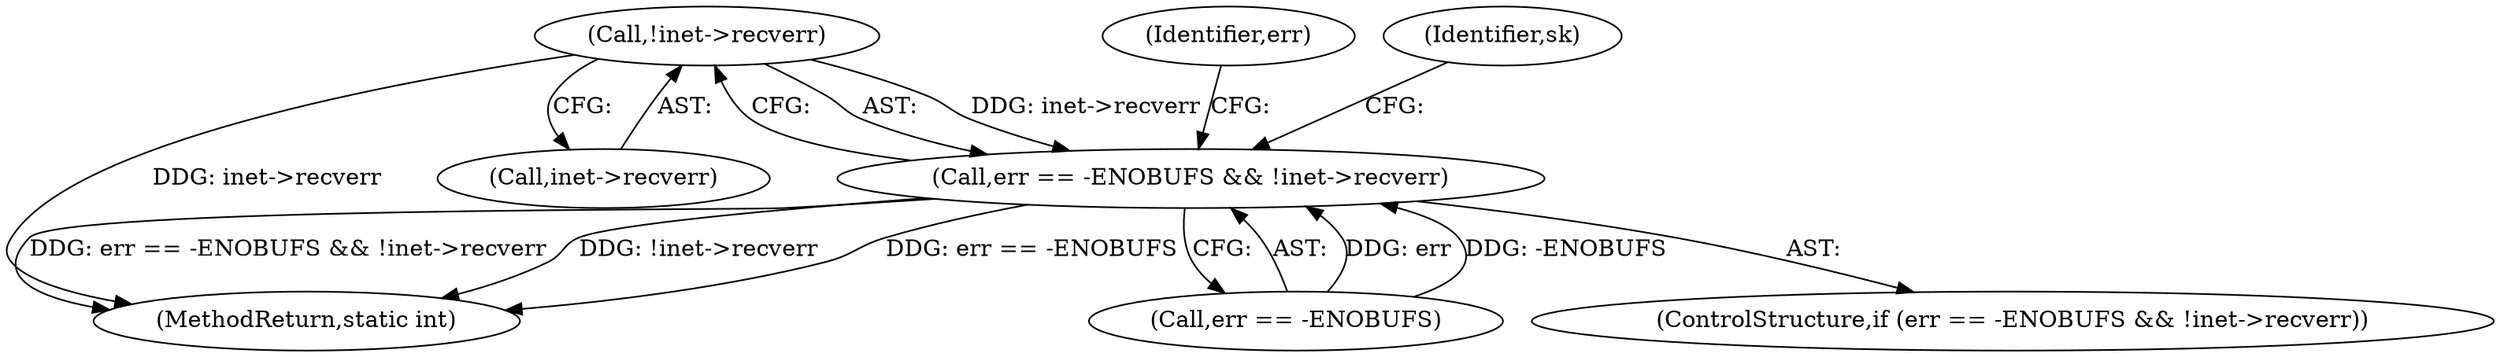 digraph "0_linux_f6d8bd051c391c1c0458a30b2a7abcd939329259_27@API" {
"1000523" [label="(Call,!inet->recverr)"];
"1000518" [label="(Call,err == -ENOBUFS && !inet->recverr)"];
"1000519" [label="(Call,err == -ENOBUFS)"];
"1000518" [label="(Call,err == -ENOBUFS && !inet->recverr)"];
"1000523" [label="(Call,!inet->recverr)"];
"1000570" [label="(MethodReturn,static int)"];
"1000524" [label="(Call,inet->recverr)"];
"1000517" [label="(ControlStructure,if (err == -ENOBUFS && !inet->recverr))"];
"1000528" [label="(Identifier,err)"];
"1000531" [label="(Identifier,sk)"];
"1000523" -> "1000518"  [label="AST: "];
"1000523" -> "1000524"  [label="CFG: "];
"1000524" -> "1000523"  [label="AST: "];
"1000518" -> "1000523"  [label="CFG: "];
"1000523" -> "1000570"  [label="DDG: inet->recverr"];
"1000523" -> "1000518"  [label="DDG: inet->recverr"];
"1000518" -> "1000517"  [label="AST: "];
"1000518" -> "1000519"  [label="CFG: "];
"1000519" -> "1000518"  [label="AST: "];
"1000528" -> "1000518"  [label="CFG: "];
"1000531" -> "1000518"  [label="CFG: "];
"1000518" -> "1000570"  [label="DDG: err == -ENOBUFS"];
"1000518" -> "1000570"  [label="DDG: err == -ENOBUFS && !inet->recverr"];
"1000518" -> "1000570"  [label="DDG: !inet->recverr"];
"1000519" -> "1000518"  [label="DDG: err"];
"1000519" -> "1000518"  [label="DDG: -ENOBUFS"];
}
